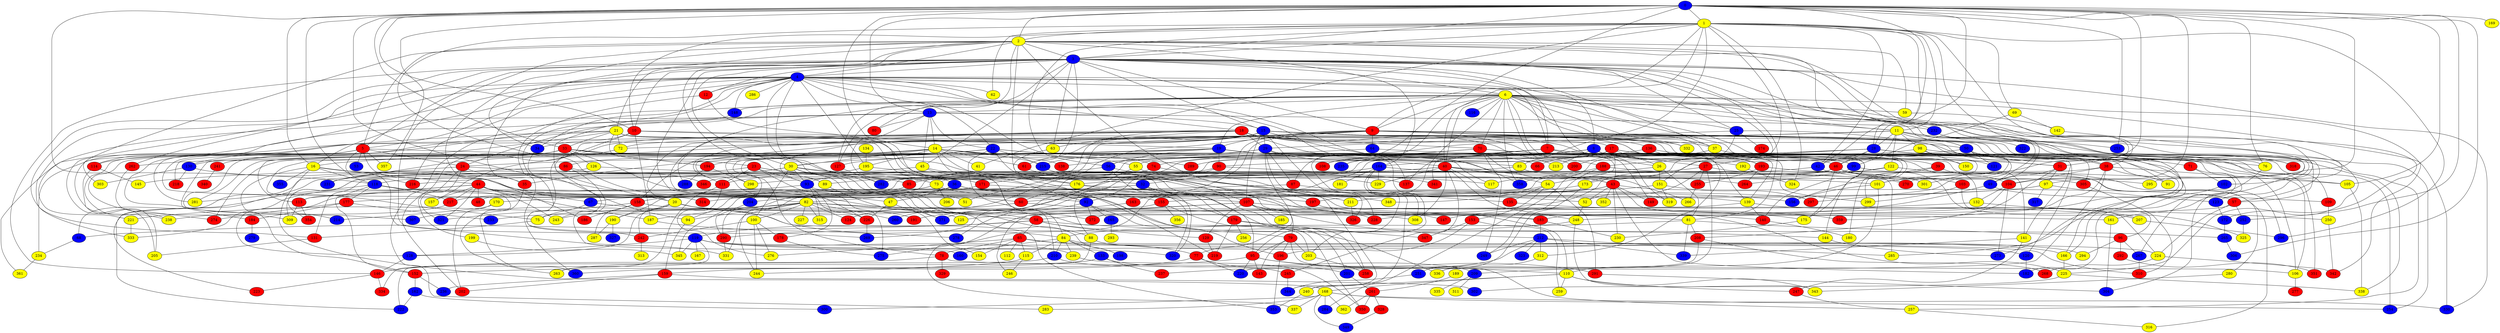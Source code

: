 graph {
0 [style = filled fillcolor = blue];
1 [style = filled fillcolor = yellow];
2 [style = filled fillcolor = yellow];
3 [style = filled fillcolor = blue];
4 [style = filled fillcolor = blue];
5 [style = filled fillcolor = red];
6 [style = filled fillcolor = yellow];
7 [style = filled fillcolor = red];
8 [style = filled fillcolor = blue];
9 [style = filled fillcolor = red];
10 [style = filled fillcolor = red];
11 [style = filled fillcolor = yellow];
12 [style = filled fillcolor = red];
13 [style = filled fillcolor = blue];
14 [style = filled fillcolor = yellow];
15 [style = filled fillcolor = blue];
16 [style = filled fillcolor = yellow];
17 [style = filled fillcolor = red];
18 [style = filled fillcolor = red];
19 [style = filled fillcolor = blue];
20 [style = filled fillcolor = yellow];
21 [style = filled fillcolor = yellow];
22 [style = filled fillcolor = blue];
23 [style = filled fillcolor = red];
24 [style = filled fillcolor = red];
25 [style = filled fillcolor = blue];
26 [style = filled fillcolor = yellow];
27 [style = filled fillcolor = red];
28 [style = filled fillcolor = blue];
29 [style = filled fillcolor = blue];
30 [style = filled fillcolor = yellow];
31 [style = filled fillcolor = red];
32 [style = filled fillcolor = blue];
33 [style = filled fillcolor = red];
34 [style = filled fillcolor = blue];
35 [style = filled fillcolor = red];
36 [style = filled fillcolor = blue];
37 [style = filled fillcolor = yellow];
38 [style = filled fillcolor = red];
39 [style = filled fillcolor = red];
40 [style = filled fillcolor = red];
41 [style = filled fillcolor = yellow];
42 [style = filled fillcolor = blue];
43 [style = filled fillcolor = red];
44 [style = filled fillcolor = red];
45 [style = filled fillcolor = yellow];
46 [style = filled fillcolor = red];
47 [style = filled fillcolor = yellow];
48 [style = filled fillcolor = red];
49 [style = filled fillcolor = blue];
50 [style = filled fillcolor = blue];
51 [style = filled fillcolor = yellow];
52 [style = filled fillcolor = yellow];
53 [style = filled fillcolor = blue];
54 [style = filled fillcolor = yellow];
55 [style = filled fillcolor = yellow];
56 [style = filled fillcolor = blue];
57 [style = filled fillcolor = red];
58 [style = filled fillcolor = red];
59 [style = filled fillcolor = yellow];
60 [style = filled fillcolor = red];
61 [style = filled fillcolor = red];
62 [style = filled fillcolor = yellow];
63 [style = filled fillcolor = yellow];
64 [style = filled fillcolor = blue];
65 [style = filled fillcolor = red];
66 [style = filled fillcolor = red];
67 [style = filled fillcolor = blue];
68 [style = filled fillcolor = blue];
69 [style = filled fillcolor = yellow];
70 [style = filled fillcolor = red];
71 [style = filled fillcolor = red];
72 [style = filled fillcolor = yellow];
73 [style = filled fillcolor = yellow];
74 [style = filled fillcolor = red];
75 [style = filled fillcolor = yellow];
76 [style = filled fillcolor = yellow];
77 [style = filled fillcolor = red];
78 [style = filled fillcolor = red];
79 [style = filled fillcolor = red];
80 [style = filled fillcolor = red];
81 [style = filled fillcolor = yellow];
82 [style = filled fillcolor = yellow];
83 [style = filled fillcolor = yellow];
84 [style = filled fillcolor = yellow];
85 [style = filled fillcolor = red];
86 [style = filled fillcolor = red];
87 [style = filled fillcolor = red];
88 [style = filled fillcolor = yellow];
89 [style = filled fillcolor = yellow];
90 [style = filled fillcolor = red];
91 [style = filled fillcolor = yellow];
92 [style = filled fillcolor = blue];
93 [style = filled fillcolor = blue];
94 [style = filled fillcolor = yellow];
95 [style = filled fillcolor = red];
96 [style = filled fillcolor = red];
97 [style = filled fillcolor = yellow];
98 [style = filled fillcolor = yellow];
99 [style = filled fillcolor = blue];
100 [style = filled fillcolor = yellow];
101 [style = filled fillcolor = yellow];
102 [style = filled fillcolor = blue];
103 [style = filled fillcolor = red];
104 [style = filled fillcolor = red];
105 [style = filled fillcolor = yellow];
106 [style = filled fillcolor = yellow];
107 [style = filled fillcolor = red];
108 [style = filled fillcolor = red];
109 [style = filled fillcolor = red];
110 [style = filled fillcolor = yellow];
111 [style = filled fillcolor = red];
112 [style = filled fillcolor = yellow];
113 [style = filled fillcolor = red];
114 [style = filled fillcolor = red];
115 [style = filled fillcolor = yellow];
116 [style = filled fillcolor = blue];
117 [style = filled fillcolor = yellow];
118 [style = filled fillcolor = blue];
119 [style = filled fillcolor = blue];
120 [style = filled fillcolor = blue];
121 [style = filled fillcolor = blue];
122 [style = filled fillcolor = yellow];
123 [style = filled fillcolor = blue];
124 [style = filled fillcolor = red];
125 [style = filled fillcolor = yellow];
126 [style = filled fillcolor = yellow];
127 [style = filled fillcolor = red];
128 [style = filled fillcolor = blue];
129 [style = filled fillcolor = red];
130 [style = filled fillcolor = blue];
131 [style = filled fillcolor = red];
132 [style = filled fillcolor = yellow];
133 [style = filled fillcolor = blue];
134 [style = filled fillcolor = yellow];
135 [style = filled fillcolor = red];
136 [style = filled fillcolor = red];
137 [style = filled fillcolor = red];
138 [style = filled fillcolor = red];
139 [style = filled fillcolor = yellow];
140 [style = filled fillcolor = red];
141 [style = filled fillcolor = yellow];
142 [style = filled fillcolor = yellow];
143 [style = filled fillcolor = red];
144 [style = filled fillcolor = yellow];
145 [style = filled fillcolor = yellow];
146 [style = filled fillcolor = red];
147 [style = filled fillcolor = red];
148 [style = filled fillcolor = blue];
149 [style = filled fillcolor = red];
150 [style = filled fillcolor = yellow];
151 [style = filled fillcolor = yellow];
152 [style = filled fillcolor = red];
153 [style = filled fillcolor = red];
154 [style = filled fillcolor = yellow];
155 [style = filled fillcolor = red];
156 [style = filled fillcolor = blue];
157 [style = filled fillcolor = yellow];
158 [style = filled fillcolor = red];
159 [style = filled fillcolor = red];
160 [style = filled fillcolor = blue];
161 [style = filled fillcolor = yellow];
162 [style = filled fillcolor = blue];
163 [style = filled fillcolor = red];
164 [style = filled fillcolor = blue];
165 [style = filled fillcolor = blue];
166 [style = filled fillcolor = yellow];
167 [style = filled fillcolor = yellow];
168 [style = filled fillcolor = yellow];
169 [style = filled fillcolor = yellow];
170 [style = filled fillcolor = yellow];
171 [style = filled fillcolor = red];
172 [style = filled fillcolor = blue];
173 [style = filled fillcolor = yellow];
174 [style = filled fillcolor = red];
175 [style = filled fillcolor = yellow];
176 [style = filled fillcolor = yellow];
177 [style = filled fillcolor = red];
178 [style = filled fillcolor = red];
179 [style = filled fillcolor = red];
180 [style = filled fillcolor = yellow];
181 [style = filled fillcolor = yellow];
182 [style = filled fillcolor = blue];
183 [style = filled fillcolor = red];
184 [style = filled fillcolor = red];
185 [style = filled fillcolor = yellow];
186 [style = filled fillcolor = red];
187 [style = filled fillcolor = yellow];
188 [style = filled fillcolor = red];
189 [style = filled fillcolor = yellow];
190 [style = filled fillcolor = yellow];
191 [style = filled fillcolor = red];
192 [style = filled fillcolor = yellow];
193 [style = filled fillcolor = red];
194 [style = filled fillcolor = red];
195 [style = filled fillcolor = yellow];
196 [style = filled fillcolor = red];
197 [style = filled fillcolor = red];
198 [style = filled fillcolor = blue];
199 [style = filled fillcolor = yellow];
200 [style = filled fillcolor = red];
201 [style = filled fillcolor = blue];
202 [style = filled fillcolor = red];
203 [style = filled fillcolor = yellow];
204 [style = filled fillcolor = blue];
205 [style = filled fillcolor = yellow];
206 [style = filled fillcolor = yellow];
207 [style = filled fillcolor = yellow];
208 [style = filled fillcolor = red];
209 [style = filled fillcolor = blue];
210 [style = filled fillcolor = blue];
211 [style = filled fillcolor = yellow];
212 [style = filled fillcolor = blue];
213 [style = filled fillcolor = yellow];
214 [style = filled fillcolor = blue];
215 [style = filled fillcolor = blue];
216 [style = filled fillcolor = red];
217 [style = filled fillcolor = red];
218 [style = filled fillcolor = red];
219 [style = filled fillcolor = red];
220 [style = filled fillcolor = blue];
221 [style = filled fillcolor = yellow];
222 [style = filled fillcolor = blue];
223 [style = filled fillcolor = red];
224 [style = filled fillcolor = yellow];
225 [style = filled fillcolor = yellow];
226 [style = filled fillcolor = red];
227 [style = filled fillcolor = yellow];
228 [style = filled fillcolor = red];
229 [style = filled fillcolor = yellow];
230 [style = filled fillcolor = yellow];
231 [style = filled fillcolor = blue];
232 [style = filled fillcolor = blue];
233 [style = filled fillcolor = blue];
234 [style = filled fillcolor = yellow];
235 [style = filled fillcolor = blue];
236 [style = filled fillcolor = blue];
237 [style = filled fillcolor = red];
238 [style = filled fillcolor = yellow];
239 [style = filled fillcolor = yellow];
240 [style = filled fillcolor = yellow];
241 [style = filled fillcolor = red];
242 [style = filled fillcolor = red];
243 [style = filled fillcolor = yellow];
244 [style = filled fillcolor = yellow];
245 [style = filled fillcolor = red];
246 [style = filled fillcolor = yellow];
247 [style = filled fillcolor = red];
248 [style = filled fillcolor = yellow];
249 [style = filled fillcolor = blue];
250 [style = filled fillcolor = yellow];
251 [style = filled fillcolor = blue];
252 [style = filled fillcolor = blue];
253 [style = filled fillcolor = blue];
254 [style = filled fillcolor = blue];
255 [style = filled fillcolor = red];
256 [style = filled fillcolor = yellow];
257 [style = filled fillcolor = yellow];
258 [style = filled fillcolor = red];
259 [style = filled fillcolor = yellow];
260 [style = filled fillcolor = blue];
261 [style = filled fillcolor = red];
262 [style = filled fillcolor = red];
263 [style = filled fillcolor = yellow];
264 [style = filled fillcolor = red];
265 [style = filled fillcolor = blue];
266 [style = filled fillcolor = yellow];
267 [style = filled fillcolor = blue];
268 [style = filled fillcolor = red];
269 [style = filled fillcolor = blue];
270 [style = filled fillcolor = red];
271 [style = filled fillcolor = blue];
272 [style = filled fillcolor = red];
273 [style = filled fillcolor = blue];
274 [style = filled fillcolor = red];
275 [style = filled fillcolor = blue];
276 [style = filled fillcolor = yellow];
277 [style = filled fillcolor = red];
278 [style = filled fillcolor = blue];
279 [style = filled fillcolor = blue];
280 [style = filled fillcolor = yellow];
281 [style = filled fillcolor = yellow];
282 [style = filled fillcolor = blue];
283 [style = filled fillcolor = yellow];
284 [style = filled fillcolor = blue];
285 [style = filled fillcolor = yellow];
286 [style = filled fillcolor = yellow];
287 [style = filled fillcolor = yellow];
288 [style = filled fillcolor = blue];
289 [style = filled fillcolor = red];
290 [style = filled fillcolor = red];
291 [style = filled fillcolor = red];
292 [style = filled fillcolor = red];
293 [style = filled fillcolor = yellow];
294 [style = filled fillcolor = yellow];
295 [style = filled fillcolor = yellow];
296 [style = filled fillcolor = blue];
297 [style = filled fillcolor = red];
298 [style = filled fillcolor = yellow];
299 [style = filled fillcolor = yellow];
300 [style = filled fillcolor = blue];
301 [style = filled fillcolor = yellow];
302 [style = filled fillcolor = blue];
303 [style = filled fillcolor = yellow];
304 [style = filled fillcolor = blue];
305 [style = filled fillcolor = red];
306 [style = filled fillcolor = blue];
307 [style = filled fillcolor = blue];
308 [style = filled fillcolor = yellow];
309 [style = filled fillcolor = yellow];
310 [style = filled fillcolor = red];
311 [style = filled fillcolor = yellow];
312 [style = filled fillcolor = yellow];
313 [style = filled fillcolor = yellow];
314 [style = filled fillcolor = red];
315 [style = filled fillcolor = yellow];
316 [style = filled fillcolor = yellow];
317 [style = filled fillcolor = blue];
318 [style = filled fillcolor = red];
319 [style = filled fillcolor = yellow];
320 [style = filled fillcolor = blue];
321 [style = filled fillcolor = blue];
322 [style = filled fillcolor = blue];
323 [style = filled fillcolor = blue];
324 [style = filled fillcolor = yellow];
325 [style = filled fillcolor = yellow];
326 [style = filled fillcolor = red];
327 [style = filled fillcolor = blue];
328 [style = filled fillcolor = red];
329 [style = filled fillcolor = red];
330 [style = filled fillcolor = blue];
331 [style = filled fillcolor = yellow];
332 [style = filled fillcolor = yellow];
333 [style = filled fillcolor = yellow];
334 [style = filled fillcolor = red];
335 [style = filled fillcolor = yellow];
336 [style = filled fillcolor = yellow];
337 [style = filled fillcolor = yellow];
338 [style = filled fillcolor = yellow];
339 [style = filled fillcolor = blue];
340 [style = filled fillcolor = red];
341 [style = filled fillcolor = red];
342 [style = filled fillcolor = red];
343 [style = filled fillcolor = yellow];
344 [style = filled fillcolor = blue];
345 [style = filled fillcolor = yellow];
346 [style = filled fillcolor = red];
347 [style = filled fillcolor = red];
348 [style = filled fillcolor = yellow];
349 [style = filled fillcolor = blue];
350 [style = filled fillcolor = red];
351 [style = filled fillcolor = red];
352 [style = filled fillcolor = yellow];
353 [style = filled fillcolor = blue];
354 [style = filled fillcolor = red];
355 [style = filled fillcolor = blue];
356 [style = filled fillcolor = yellow];
357 [style = filled fillcolor = yellow];
358 [style = filled fillcolor = blue];
359 [style = filled fillcolor = red];
360 [style = filled fillcolor = blue];
361 [style = filled fillcolor = yellow];
362 [style = filled fillcolor = yellow];
0 -- 13;
0 -- 14;
0 -- 16;
0 -- 28;
0 -- 33;
0 -- 42;
0 -- 76;
0 -- 87;
0 -- 101;
0 -- 104;
0 -- 105;
0 -- 118;
0 -- 169;
0 -- 226;
0 -- 252;
0 -- 10;
0 -- 3;
0 -- 2;
0 -- 1;
0 -- 253;
0 -- 270;
0 -- 306;
0 -- 331;
0 -- 357;
1 -- 2;
1 -- 3;
1 -- 9;
1 -- 10;
1 -- 11;
1 -- 28;
1 -- 31;
1 -- 38;
1 -- 40;
1 -- 41;
1 -- 42;
1 -- 56;
1 -- 62;
1 -- 69;
1 -- 83;
1 -- 151;
1 -- 226;
1 -- 296;
1 -- 324;
2 -- 3;
2 -- 4;
2 -- 5;
2 -- 21;
2 -- 34;
2 -- 49;
2 -- 57;
2 -- 59;
2 -- 81;
2 -- 89;
2 -- 102;
2 -- 107;
2 -- 119;
2 -- 127;
2 -- 164;
2 -- 186;
2 -- 303;
2 -- 344;
3 -- 4;
3 -- 5;
3 -- 6;
3 -- 7;
3 -- 8;
3 -- 9;
3 -- 10;
3 -- 11;
3 -- 12;
3 -- 15;
3 -- 25;
3 -- 27;
3 -- 30;
3 -- 35;
3 -- 37;
3 -- 45;
3 -- 47;
3 -- 61;
3 -- 63;
3 -- 80;
3 -- 97;
3 -- 131;
3 -- 146;
3 -- 232;
3 -- 262;
3 -- 285;
3 -- 330;
3 -- 342;
4 -- 5;
4 -- 6;
4 -- 7;
4 -- 12;
4 -- 16;
4 -- 18;
4 -- 20;
4 -- 22;
4 -- 34;
4 -- 58;
4 -- 62;
4 -- 74;
4 -- 114;
4 -- 137;
4 -- 148;
4 -- 172;
4 -- 195;
4 -- 216;
4 -- 221;
4 -- 282;
4 -- 286;
4 -- 319;
4 -- 333;
4 -- 358;
5 -- 24;
5 -- 52;
5 -- 53;
5 -- 67;
5 -- 114;
5 -- 216;
5 -- 238;
5 -- 274;
5 -- 281;
5 -- 357;
6 -- 9;
6 -- 11;
6 -- 13;
6 -- 19;
6 -- 24;
6 -- 25;
6 -- 37;
6 -- 39;
6 -- 40;
6 -- 43;
6 -- 49;
6 -- 50;
6 -- 57;
6 -- 59;
6 -- 60;
6 -- 70;
6 -- 95;
6 -- 116;
6 -- 121;
6 -- 127;
6 -- 148;
6 -- 193;
6 -- 197;
6 -- 200;
6 -- 225;
6 -- 283;
6 -- 330;
6 -- 332;
6 -- 358;
7 -- 56;
7 -- 60;
7 -- 137;
7 -- 141;
7 -- 144;
7 -- 149;
7 -- 341;
8 -- 27;
8 -- 38;
8 -- 55;
8 -- 74;
8 -- 88;
8 -- 127;
8 -- 132;
8 -- 139;
8 -- 175;
8 -- 193;
8 -- 213;
8 -- 271;
8 -- 305;
9 -- 19;
9 -- 32;
9 -- 51;
9 -- 64;
9 -- 72;
9 -- 91;
9 -- 124;
9 -- 180;
9 -- 188;
9 -- 233;
9 -- 257;
9 -- 281;
9 -- 332;
9 -- 338;
10 -- 17;
10 -- 19;
10 -- 34;
10 -- 187;
10 -- 242;
11 -- 14;
11 -- 28;
11 -- 46;
11 -- 50;
11 -- 98;
11 -- 111;
11 -- 122;
11 -- 123;
11 -- 138;
11 -- 253;
11 -- 254;
11 -- 318;
11 -- 322;
12 -- 84;
12 -- 360;
13 -- 14;
13 -- 15;
13 -- 22;
13 -- 36;
13 -- 45;
13 -- 80;
13 -- 130;
13 -- 205;
13 -- 232;
13 -- 361;
14 -- 16;
14 -- 30;
14 -- 41;
14 -- 55;
14 -- 61;
14 -- 82;
14 -- 113;
14 -- 138;
14 -- 195;
14 -- 197;
14 -- 211;
14 -- 215;
14 -- 231;
14 -- 289;
14 -- 298;
15 -- 29;
15 -- 38;
15 -- 61;
15 -- 66;
15 -- 89;
15 -- 107;
15 -- 136;
15 -- 140;
15 -- 157;
15 -- 158;
15 -- 161;
15 -- 228;
15 -- 234;
15 -- 312;
16 -- 44;
16 -- 85;
16 -- 118;
16 -- 152;
16 -- 168;
16 -- 355;
17 -- 26;
17 -- 31;
17 -- 54;
17 -- 66;
17 -- 91;
17 -- 106;
17 -- 108;
17 -- 235;
17 -- 254;
17 -- 289;
18 -- 20;
18 -- 26;
18 -- 29;
18 -- 37;
18 -- 43;
18 -- 50;
18 -- 63;
18 -- 70;
18 -- 72;
18 -- 139;
18 -- 171;
18 -- 202;
18 -- 213;
18 -- 238;
18 -- 288;
19 -- 31;
19 -- 35;
19 -- 56;
19 -- 90;
19 -- 99;
19 -- 117;
19 -- 141;
19 -- 194;
19 -- 215;
19 -- 274;
19 -- 304;
20 -- 128;
20 -- 190;
20 -- 191;
20 -- 203;
20 -- 242;
20 -- 353;
21 -- 23;
21 -- 33;
21 -- 72;
21 -- 76;
21 -- 95;
21 -- 176;
21 -- 214;
21 -- 218;
21 -- 272;
21 -- 314;
22 -- 24;
22 -- 83;
22 -- 86;
22 -- 105;
22 -- 130;
22 -- 192;
22 -- 210;
22 -- 215;
22 -- 219;
23 -- 73;
23 -- 93;
23 -- 111;
23 -- 171;
23 -- 231;
23 -- 275;
24 -- 32;
24 -- 35;
24 -- 68;
24 -- 199;
24 -- 321;
25 -- 29;
25 -- 117;
25 -- 174;
25 -- 297;
26 -- 48;
26 -- 81;
26 -- 151;
27 -- 52;
27 -- 255;
27 -- 270;
27 -- 290;
27 -- 336;
28 -- 42;
28 -- 46;
28 -- 90;
28 -- 106;
28 -- 109;
28 -- 164;
28 -- 176;
28 -- 188;
28 -- 351;
28 -- 359;
29 -- 30;
29 -- 40;
29 -- 77;
29 -- 78;
29 -- 87;
29 -- 203;
29 -- 204;
29 -- 326;
30 -- 36;
30 -- 88;
30 -- 93;
30 -- 100;
30 -- 117;
30 -- 145;
30 -- 198;
30 -- 216;
30 -- 271;
31 -- 49;
31 -- 97;
31 -- 208;
32 -- 67;
32 -- 179;
32 -- 225;
32 -- 258;
32 -- 345;
33 -- 46;
33 -- 126;
33 -- 155;
33 -- 163;
33 -- 184;
33 -- 194;
33 -- 241;
33 -- 262;
33 -- 307;
34 -- 94;
35 -- 360;
36 -- 47;
36 -- 82;
36 -- 110;
36 -- 139;
36 -- 177;
36 -- 179;
37 -- 284;
37 -- 301;
38 -- 91;
38 -- 104;
38 -- 105;
38 -- 131;
38 -- 183;
38 -- 209;
39 -- 104;
39 -- 156;
39 -- 299;
40 -- 43;
40 -- 54;
40 -- 85;
40 -- 229;
40 -- 245;
40 -- 248;
40 -- 285;
40 -- 298;
40 -- 308;
40 -- 319;
42 -- 89;
42 -- 295;
43 -- 52;
43 -- 57;
43 -- 60;
43 -- 149;
43 -- 163;
43 -- 182;
43 -- 224;
43 -- 230;
43 -- 314;
43 -- 352;
44 -- 48;
44 -- 51;
44 -- 58;
44 -- 92;
44 -- 113;
44 -- 157;
44 -- 187;
44 -- 217;
44 -- 222;
44 -- 243;
44 -- 321;
44 -- 333;
44 -- 336;
45 -- 92;
45 -- 111;
45 -- 258;
46 -- 73;
46 -- 85;
46 -- 96;
46 -- 103;
46 -- 175;
46 -- 228;
47 -- 226;
47 -- 271;
49 -- 109;
49 -- 147;
50 -- 71;
50 -- 121;
50 -- 166;
50 -- 260;
52 -- 248;
54 -- 135;
54 -- 153;
54 -- 158;
54 -- 291;
54 -- 348;
55 -- 229;
55 -- 269;
56 -- 93;
56 -- 137;
56 -- 320;
57 -- 58;
57 -- 224;
57 -- 252;
58 -- 65;
58 -- 68;
58 -- 79;
58 -- 119;
58 -- 129;
58 -- 144;
59 -- 142;
60 -- 75;
60 -- 81;
61 -- 79;
63 -- 176;
64 -- 75;
64 -- 76;
65 -- 77;
65 -- 78;
65 -- 112;
65 -- 115;
65 -- 154;
65 -- 276;
65 -- 310;
67 -- 75;
67 -- 84;
68 -- 234;
69 -- 99;
69 -- 142;
70 -- 99;
70 -- 108;
70 -- 120;
70 -- 235;
70 -- 249;
70 -- 266;
71 -- 102;
71 -- 267;
72 -- 243;
73 -- 107;
73 -- 128;
73 -- 170;
73 -- 206;
74 -- 101;
74 -- 309;
75 -- 131;
76 -- 182;
77 -- 159;
77 -- 201;
77 -- 220;
78 -- 106;
78 -- 146;
78 -- 329;
79 -- 95;
79 -- 143;
79 -- 196;
79 -- 203;
79 -- 257;
81 -- 84;
81 -- 96;
81 -- 208;
81 -- 339;
82 -- 94;
82 -- 100;
82 -- 124;
82 -- 125;
82 -- 175;
82 -- 183;
82 -- 187;
82 -- 221;
82 -- 227;
82 -- 260;
82 -- 307;
82 -- 315;
82 -- 331;
83 -- 282;
83 -- 305;
84 -- 115;
84 -- 133;
84 -- 160;
84 -- 166;
84 -- 198;
84 -- 210;
84 -- 239;
85 -- 94;
86 -- 160;
86 -- 223;
86 -- 346;
87 -- 135;
87 -- 244;
88 -- 222;
88 -- 294;
89 -- 154;
90 -- 92;
90 -- 118;
90 -- 341;
92 -- 165;
92 -- 272;
92 -- 278;
92 -- 350;
93 -- 113;
93 -- 178;
93 -- 197;
93 -- 315;
94 -- 159;
95 -- 110;
95 -- 143;
95 -- 152;
95 -- 220;
95 -- 291;
96 -- 267;
96 -- 292;
96 -- 294;
97 -- 123;
97 -- 155;
97 -- 204;
97 -- 317;
98 -- 101;
98 -- 150;
98 -- 173;
98 -- 318;
99 -- 173;
99 -- 280;
100 -- 178;
100 -- 242;
100 -- 244;
100 -- 276;
101 -- 110;
101 -- 156;
102 -- 166;
103 -- 299;
103 -- 325;
104 -- 132;
104 -- 248;
104 -- 273;
105 -- 338;
106 -- 277;
107 -- 125;
107 -- 129;
107 -- 147;
107 -- 185;
107 -- 212;
107 -- 228;
107 -- 246;
107 -- 359;
109 -- 250;
110 -- 168;
110 -- 240;
110 -- 247;
110 -- 259;
110 -- 343;
111 -- 263;
111 -- 276;
113 -- 309;
113 -- 354;
114 -- 145;
114 -- 205;
115 -- 244;
115 -- 246;
118 -- 152;
118 -- 156;
118 -- 177;
118 -- 217;
118 -- 263;
118 -- 281;
119 -- 120;
119 -- 128;
119 -- 167;
119 -- 224;
119 -- 239;
119 -- 320;
119 -- 334;
119 -- 345;
120 -- 182;
122 -- 163;
122 -- 264;
122 -- 296;
123 -- 172;
126 -- 140;
126 -- 231;
127 -- 282;
128 -- 146;
129 -- 219;
130 -- 196;
130 -- 218;
130 -- 303;
131 -- 205;
132 -- 250;
132 -- 272;
133 -- 209;
133 -- 237;
133 -- 360;
134 -- 195;
135 -- 207;
136 -- 150;
136 -- 200;
136 -- 299;
139 -- 140;
139 -- 207;
139 -- 337;
140 -- 180;
141 -- 247;
141 -- 339;
142 -- 295;
144 -- 273;
146 -- 223;
146 -- 334;
148 -- 269;
151 -- 275;
151 -- 297;
151 -- 319;
152 -- 162;
152 -- 236;
153 -- 196;
153 -- 259;
153 -- 347;
155 -- 201;
155 -- 243;
155 -- 356;
158 -- 161;
158 -- 186;
158 -- 287;
158 -- 321;
159 -- 202;
159 -- 236;
159 -- 302;
161 -- 304;
162 -- 222;
162 -- 300;
163 -- 191;
164 -- 181;
164 -- 229;
164 -- 240;
164 -- 270;
164 -- 308;
164 -- 346;
165 -- 293;
166 -- 225;
168 -- 254;
168 -- 283;
168 -- 284;
168 -- 300;
168 -- 330;
168 -- 337;
168 -- 349;
168 -- 362;
170 -- 202;
170 -- 214;
171 -- 190;
171 -- 297;
172 -- 265;
173 -- 211;
173 -- 251;
175 -- 230;
176 -- 183;
176 -- 217;
176 -- 320;
177 -- 184;
177 -- 233;
177 -- 274;
178 -- 275;
179 -- 219;
179 -- 256;
179 -- 265;
179 -- 347;
183 -- 212;
183 -- 230;
184 -- 279;
187 -- 278;
188 -- 249;
188 -- 301;
188 -- 358;
189 -- 261;
190 -- 287;
190 -- 327;
192 -- 324;
193 -- 255;
193 -- 264;
193 -- 316;
194 -- 288;
194 -- 298;
195 -- 264;
195 -- 354;
196 -- 353;
197 -- 308;
199 -- 345;
201 -- 261;
203 -- 258;
204 -- 290;
207 -- 296;
208 -- 220;
208 -- 268;
209 -- 311;
209 -- 335;
210 -- 245;
210 -- 263;
211 -- 326;
212 -- 237;
212 -- 249;
212 -- 285;
212 -- 312;
212 -- 323;
212 -- 339;
215 -- 348;
217 -- 238;
221 -- 333;
224 -- 268;
224 -- 342;
225 -- 302;
225 -- 338;
226 -- 269;
232 -- 273;
234 -- 361;
239 -- 350;
240 -- 353;
241 -- 340;
242 -- 313;
245 -- 344;
247 -- 257;
248 -- 290;
248 -- 343;
250 -- 342;
251 -- 344;
252 -- 325;
255 -- 266;
257 -- 316;
261 -- 328;
261 -- 350;
261 -- 362;
262 -- 309;
265 -- 306;
267 -- 310;
280 -- 343;
290 -- 331;
291 -- 304;
292 -- 351;
305 -- 310;
312 -- 336;
328 -- 349;
}
